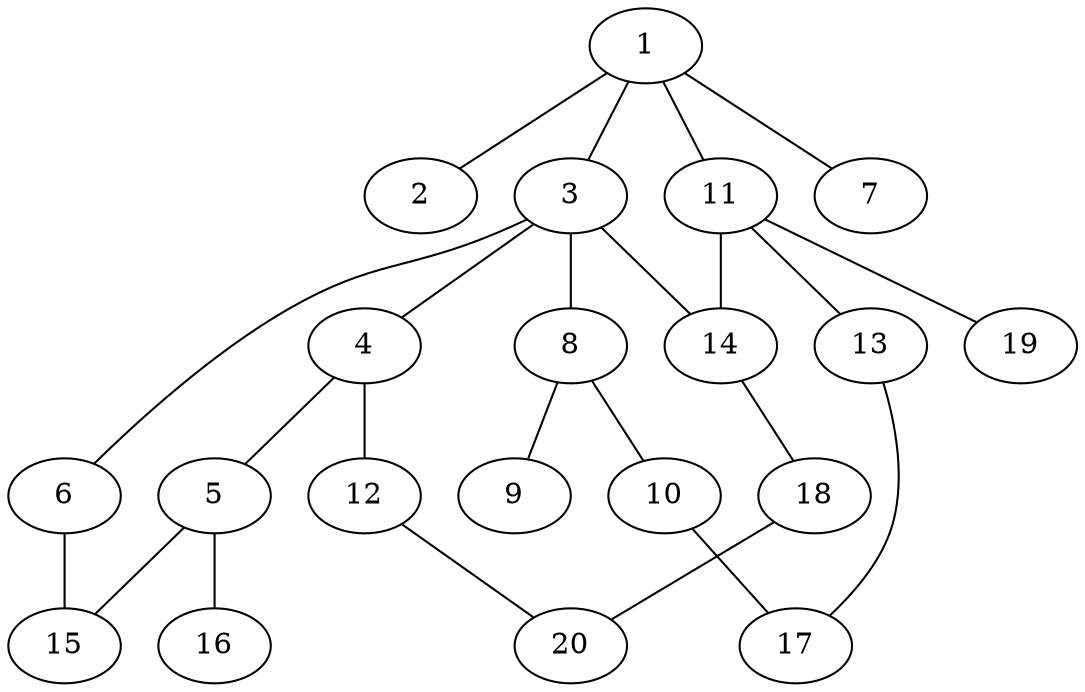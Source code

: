 graph graphname {1--2
1--3
1--7
1--11
3--4
3--6
3--8
3--14
4--5
4--12
5--15
5--16
6--15
8--9
8--10
10--17
11--13
11--14
11--19
12--20
13--17
14--18
18--20
}
